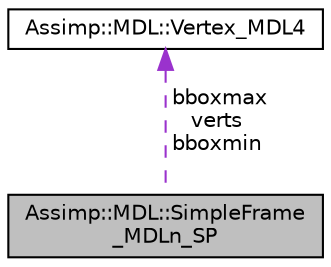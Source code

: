 digraph "Assimp::MDL::SimpleFrame_MDLn_SP"
{
  edge [fontname="Helvetica",fontsize="10",labelfontname="Helvetica",labelfontsize="10"];
  node [fontname="Helvetica",fontsize="10",shape=record];
  Node1 [label="Assimp::MDL::SimpleFrame\l_MDLn_SP",height=0.2,width=0.4,color="black", fillcolor="grey75", style="filled", fontcolor="black"];
  Node2 -> Node1 [dir="back",color="darkorchid3",fontsize="10",style="dashed",label=" bboxmax\nverts\nbboxmin" ,fontname="Helvetica"];
  Node2 [label="Assimp::MDL::Vertex_MDL4",height=0.2,width=0.4,color="black", fillcolor="white", style="filled",URL="$struct_assimp_1_1_m_d_l_1_1_vertex___m_d_l4.html"];
}
